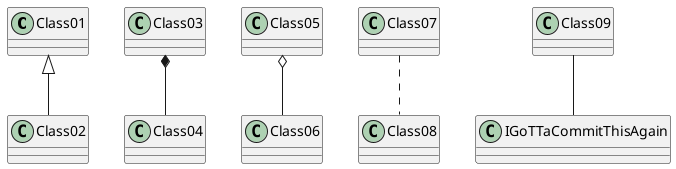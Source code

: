 @startuml test
Class01 <|-- Class02
Class03 *-- Class04
Class05 o-- Class06
Class07 .. Class08
Class09 -- IGoTTaCommitThisAgain
@enduml
